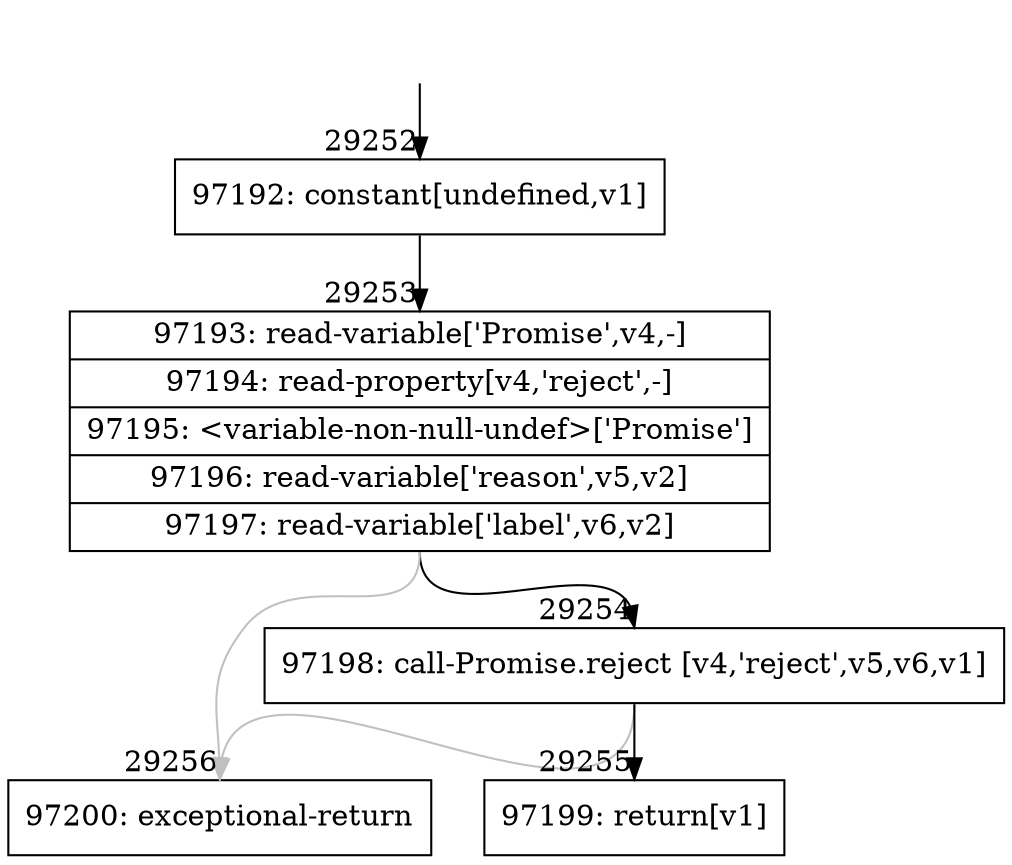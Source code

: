 digraph {
rankdir="TD"
BB_entry2594[shape=none,label=""];
BB_entry2594 -> BB29252 [tailport=s, headport=n, headlabel="    29252"]
BB29252 [shape=record label="{97192: constant[undefined,v1]}" ] 
BB29252 -> BB29253 [tailport=s, headport=n, headlabel="      29253"]
BB29253 [shape=record label="{97193: read-variable['Promise',v4,-]|97194: read-property[v4,'reject',-]|97195: \<variable-non-null-undef\>['Promise']|97196: read-variable['reason',v5,v2]|97197: read-variable['label',v6,v2]}" ] 
BB29253 -> BB29254 [tailport=s, headport=n, headlabel="      29254"]
BB29253 -> BB29256 [tailport=s, headport=n, color=gray, headlabel="      29256"]
BB29254 [shape=record label="{97198: call-Promise.reject [v4,'reject',v5,v6,v1]}" ] 
BB29254 -> BB29255 [tailport=s, headport=n, headlabel="      29255"]
BB29254 -> BB29256 [tailport=s, headport=n, color=gray]
BB29255 [shape=record label="{97199: return[v1]}" ] 
BB29256 [shape=record label="{97200: exceptional-return}" ] 
//#$~ 52850
}
